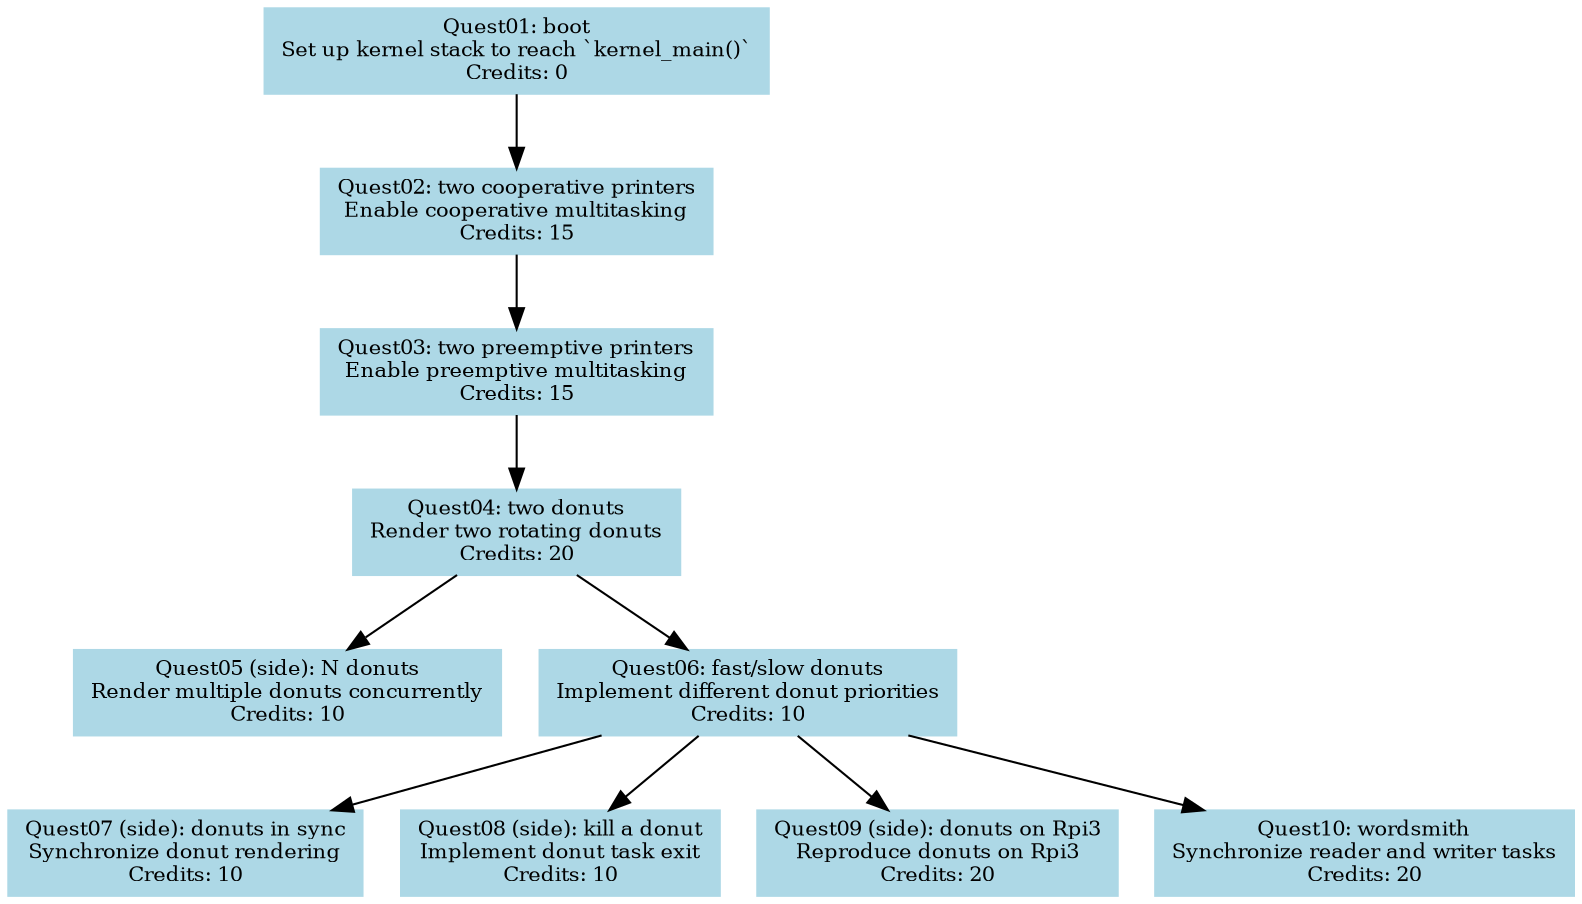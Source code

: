 // dot -Tpng quests.dot -o quests.png

// | Quest Name | Description | Credits |
// |------------|-------------|---------|
// | Quest01: boot | Set up kernel stack to reach `kernel_main()`. | 0 |
// | Quest02: two cooperative printers | Enable cooperative multitasking. | 15 |
// | Quest03: two preemptive printers | Enable preemptive multitasking. | 15 |
// | Quest04: two donuts | Render two rotating donuts. | 20 |
// | Quest05 (side): N donuts | Render multiple donuts concurrently. | 10 |
// | Quest06: fast/slow donuts | Implement different donut priorities. | 10 |
// | Quest07 (side): donuts in sync | Synchronize donut rendering. | 10 |
// | Quest08 (side): kill a donut | Implement donut task exit. | 10 |
// | Quest09 (side): donuts on Rpi3 | Reproduce donuts on Rpi3. | 20 |
// | Quest10: wordsmith | Synchronize reader and writer tasks. | 20 |


digraph QuestDependencies {
    // Define node styles
    node [shape=box, style=filled, color=lightblue];

    // Define the edges based on the relations
    quest01 -> quest02;
    quest02 -> quest03;
    quest03 -> quest04;
    quest04 -> quest05;
    quest04 -> quest06;
    quest06 -> quest07;
    quest06 -> quest08;
    quest06 -> quest09;
    quest06 -> quest10;
    
    // Define nodes with updated labels based on comments
    quest01 [label="Quest01: boot\nSet up kernel stack to reach `kernel_main()`\nCredits: 0", fontsize=10];
    quest02 [label="Quest02: two cooperative printers\nEnable cooperative multitasking\nCredits: 15", fontsize=10];
    quest03 [label="Quest03: two preemptive printers\nEnable preemptive multitasking\nCredits: 15", fontsize=10];
    quest04 [label="Quest04: two donuts\nRender two rotating donuts\nCredits: 20", fontsize=10];
    quest05 [label="Quest05 (side): N donuts\nRender multiple donuts concurrently\nCredits: 10", fontsize=10];
    quest06 [label="Quest06: fast/slow donuts\nImplement different donut priorities\nCredits: 10", fontsize=10];
    quest07 [label="Quest07 (side): donuts in sync\nSynchronize donut rendering\nCredits: 10", fontsize=10];
    quest08 [label="Quest08 (side): kill a donut\nImplement donut task exit\nCredits: 10", fontsize=10];
    quest09 [label="Quest09 (side): donuts on Rpi3\nReproduce donuts on Rpi3\nCredits: 20", fontsize=10];
    quest10 [label="Quest10: wordsmith\nSynchronize reader and writer tasks\nCredits: 20", fontsize=10];
}
